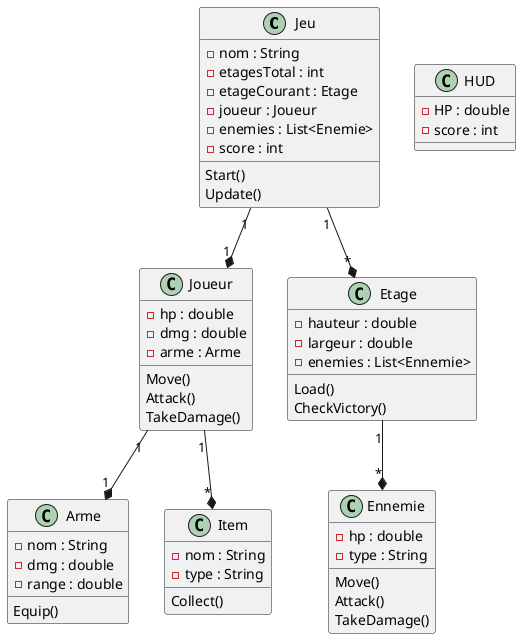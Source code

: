@startuml
' Classes

' Boucle principale
class Jeu {
    - nom : String
    - etagesTotal : int
    - etageCourant : Etage
    - joueur : Joueur
    - enemies : List<Enemie>
    - score : int
    Start()
    Update()
}

' Joueurs
class Joueur {
    - hp : double
    - dmg : double
    - arme : Arme 
    Move()
    Attack()
    TakeDamage()
}

' Diagramme d'état d'un joueur? Attack -> Hurt -> Dead

' Ennemis
class Ennemie {
    - hp : double
    - type : String
    Move()
    Attack()
    TakeDamage()
}

' Environnement de level
class Etage {
    - hauteur : double
    - largeur : double  
    - enemies : List<Ennemie>
    Load()
    CheckVictory()
}

' Armes
class Arme {
    - nom : String
    - dmg : double
    - range : double
    Equip()
}

' Items
class Item {
    - nom : String
    - type : String
    ' objet de soin ou point bonus
    Collect()
}

' Interface
class HUD {
    - HP : double
    - score : int
}

' Relations
' Game contient un Player, plusieurs Enemy, un Level et un HUD
' Player peut posséder un arme et un item
Jeu "1" --* "1" Joueur
Jeu "1" --* "*" Etage
Etage "1" --* "*" Ennemie
Joueur "1" --* "1" Arme
Joueur "1" --* "*" Item

@enduml